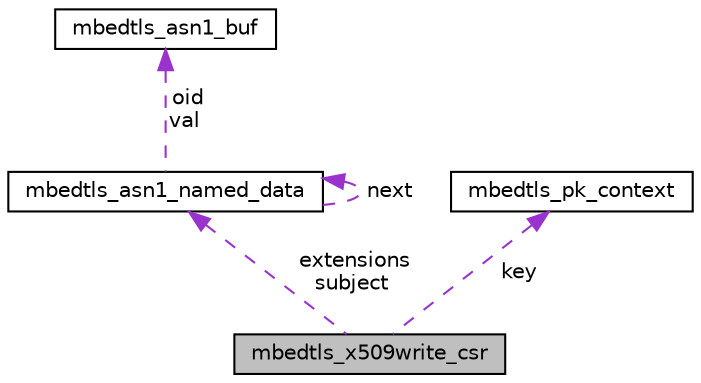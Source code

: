 digraph "mbedtls_x509write_csr"
{
  bgcolor="transparent";
  edge [fontname="Helvetica",fontsize="10",labelfontname="Helvetica",labelfontsize="10"];
  node [fontname="Helvetica",fontsize="10",shape=record];
  Node1 [label="mbedtls_x509write_csr",height=0.2,width=0.4,color="black", fillcolor="grey75", style="filled", fontcolor="black"];
  Node2 -> Node1 [dir="back",color="darkorchid3",fontsize="10",style="dashed",label=" extensions\nsubject" ,fontname="Helvetica"];
  Node2 [label="mbedtls_asn1_named_data",height=0.2,width=0.4,color="black",URL="$structmbedtls__asn1__named__data.html"];
  Node2 -> Node2 [dir="back",color="darkorchid3",fontsize="10",style="dashed",label=" next" ,fontname="Helvetica"];
  Node3 -> Node2 [dir="back",color="darkorchid3",fontsize="10",style="dashed",label=" oid\nval" ,fontname="Helvetica"];
  Node3 [label="mbedtls_asn1_buf",height=0.2,width=0.4,color="black",URL="$structmbedtls__asn1__buf.html"];
  Node4 -> Node1 [dir="back",color="darkorchid3",fontsize="10",style="dashed",label=" key" ,fontname="Helvetica"];
  Node4 [label="mbedtls_pk_context",height=0.2,width=0.4,color="black",URL="$structmbedtls__pk__context.html",tooltip="Public key container. "];
}
